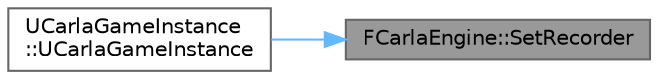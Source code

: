 digraph "FCarlaEngine::SetRecorder"
{
 // INTERACTIVE_SVG=YES
 // LATEX_PDF_SIZE
  bgcolor="transparent";
  edge [fontname=Helvetica,fontsize=10,labelfontname=Helvetica,labelfontsize=10];
  node [fontname=Helvetica,fontsize=10,shape=box,height=0.2,width=0.4];
  rankdir="RL";
  Node1 [id="Node000001",label="FCarlaEngine::SetRecorder",height=0.2,width=0.4,color="gray40", fillcolor="grey60", style="filled", fontcolor="black",tooltip=" "];
  Node1 -> Node2 [id="edge1_Node000001_Node000002",dir="back",color="steelblue1",style="solid",tooltip=" "];
  Node2 [id="Node000002",label="UCarlaGameInstance\l::UCarlaGameInstance",height=0.2,width=0.4,color="grey40", fillcolor="white", style="filled",URL="$da/d55/classUCarlaGameInstance.html#a3b28f0bd7dba5a2857929f24f87927d2",tooltip=" "];
}
